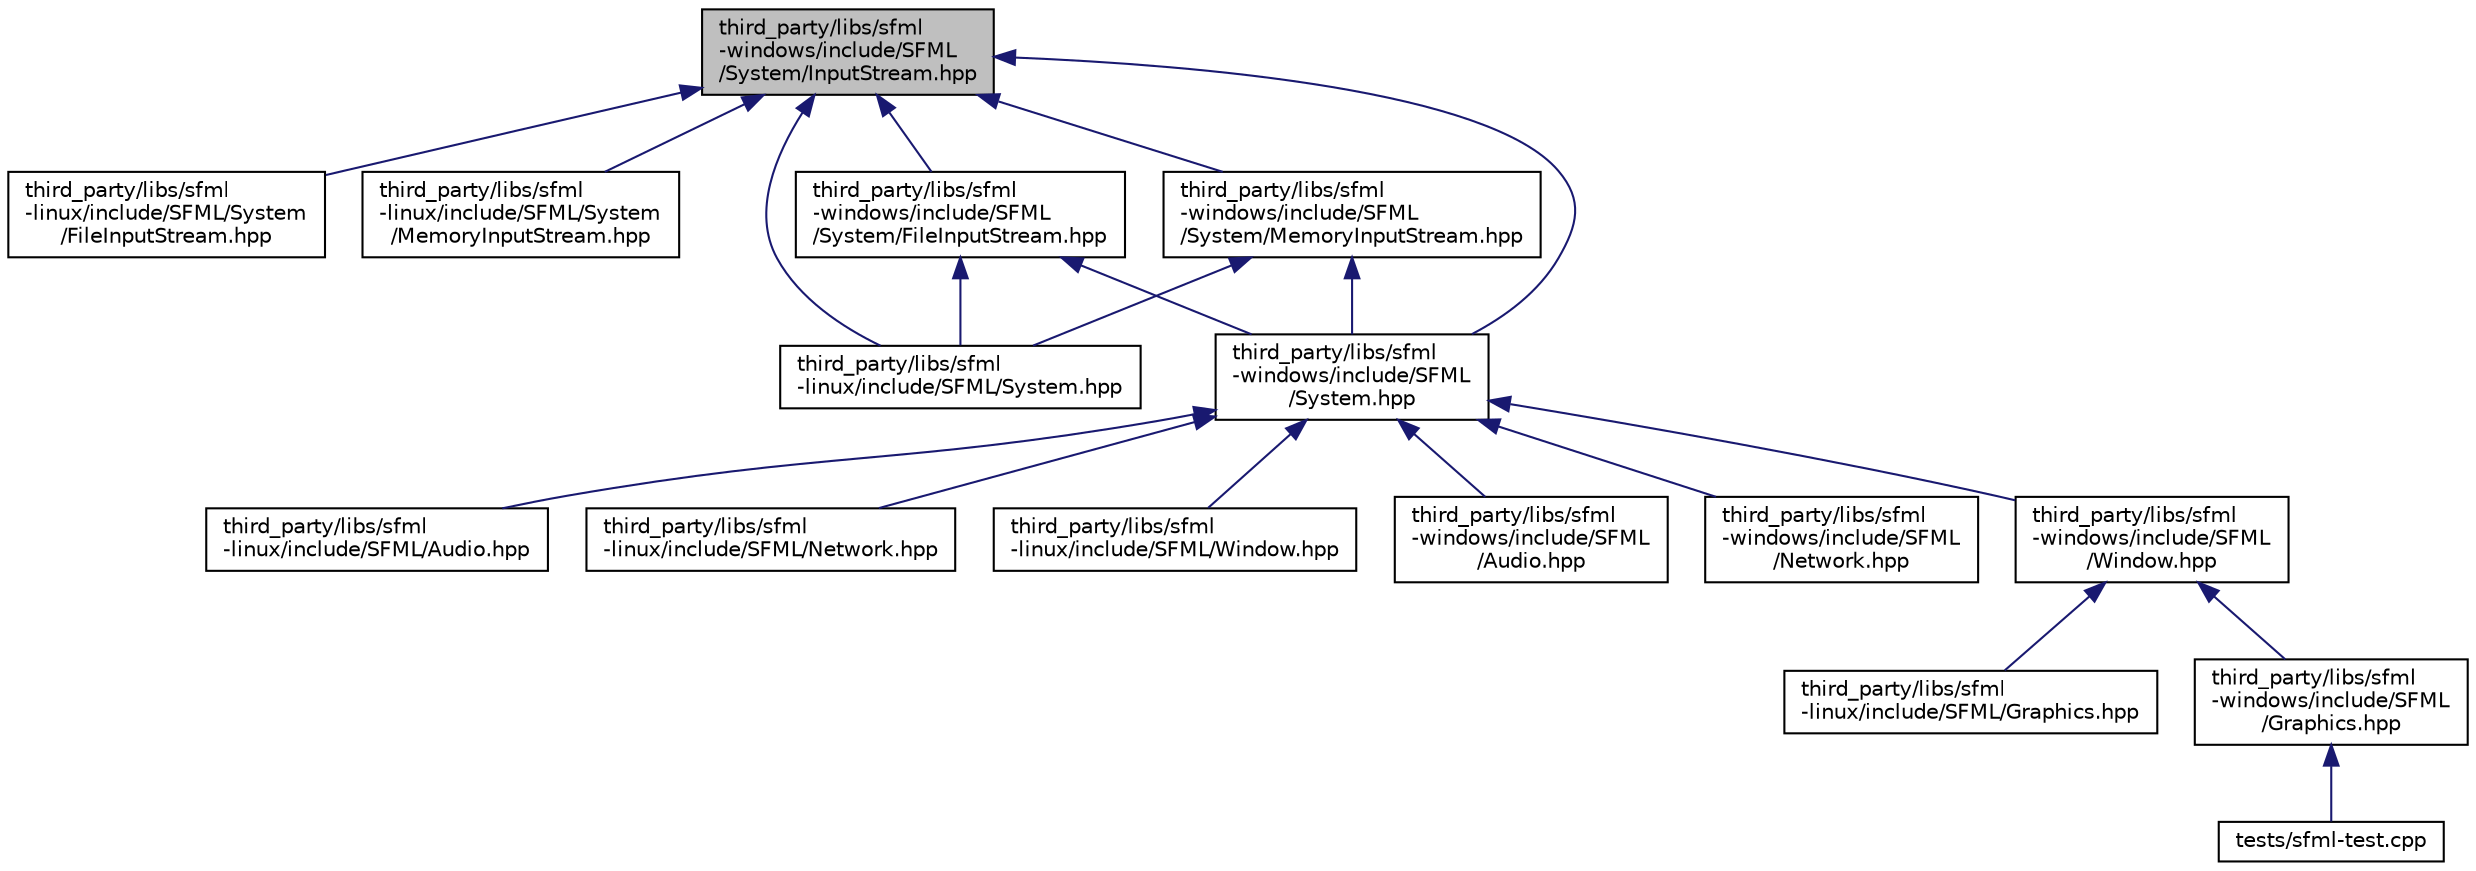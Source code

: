 digraph "third_party/libs/sfml-windows/include/SFML/System/InputStream.hpp"
{
 // LATEX_PDF_SIZE
  edge [fontname="Helvetica",fontsize="10",labelfontname="Helvetica",labelfontsize="10"];
  node [fontname="Helvetica",fontsize="10",shape=record];
  Node1 [label="third_party/libs/sfml\l-windows/include/SFML\l/System/InputStream.hpp",height=0.2,width=0.4,color="black", fillcolor="grey75", style="filled", fontcolor="black",tooltip=" "];
  Node1 -> Node2 [dir="back",color="midnightblue",fontsize="10",style="solid",fontname="Helvetica"];
  Node2 [label="third_party/libs/sfml\l-linux/include/SFML/System\l/FileInputStream.hpp",height=0.2,width=0.4,color="black", fillcolor="white", style="filled",URL="$sfml-linux_2include_2SFML_2System_2FileInputStream_8hpp.html",tooltip=" "];
  Node1 -> Node3 [dir="back",color="midnightblue",fontsize="10",style="solid",fontname="Helvetica"];
  Node3 [label="third_party/libs/sfml\l-linux/include/SFML/System\l/MemoryInputStream.hpp",height=0.2,width=0.4,color="black", fillcolor="white", style="filled",URL="$sfml-linux_2include_2SFML_2System_2MemoryInputStream_8hpp.html",tooltip=" "];
  Node1 -> Node4 [dir="back",color="midnightblue",fontsize="10",style="solid",fontname="Helvetica"];
  Node4 [label="third_party/libs/sfml\l-linux/include/SFML/System.hpp",height=0.2,width=0.4,color="black", fillcolor="white", style="filled",URL="$sfml-linux_2include_2SFML_2System_8hpp.html",tooltip=" "];
  Node1 -> Node5 [dir="back",color="midnightblue",fontsize="10",style="solid",fontname="Helvetica"];
  Node5 [label="third_party/libs/sfml\l-windows/include/SFML\l/System/FileInputStream.hpp",height=0.2,width=0.4,color="black", fillcolor="white", style="filled",URL="$sfml-windows_2include_2SFML_2System_2FileInputStream_8hpp.html",tooltip=" "];
  Node5 -> Node4 [dir="back",color="midnightblue",fontsize="10",style="solid",fontname="Helvetica"];
  Node5 -> Node6 [dir="back",color="midnightblue",fontsize="10",style="solid",fontname="Helvetica"];
  Node6 [label="third_party/libs/sfml\l-windows/include/SFML\l/System.hpp",height=0.2,width=0.4,color="black", fillcolor="white", style="filled",URL="$sfml-windows_2include_2SFML_2System_8hpp.html",tooltip=" "];
  Node6 -> Node7 [dir="back",color="midnightblue",fontsize="10",style="solid",fontname="Helvetica"];
  Node7 [label="third_party/libs/sfml\l-linux/include/SFML/Audio.hpp",height=0.2,width=0.4,color="black", fillcolor="white", style="filled",URL="$sfml-linux_2include_2SFML_2Audio_8hpp.html",tooltip=" "];
  Node6 -> Node8 [dir="back",color="midnightblue",fontsize="10",style="solid",fontname="Helvetica"];
  Node8 [label="third_party/libs/sfml\l-linux/include/SFML/Network.hpp",height=0.2,width=0.4,color="black", fillcolor="white", style="filled",URL="$sfml-linux_2include_2SFML_2Network_8hpp.html",tooltip=" "];
  Node6 -> Node9 [dir="back",color="midnightblue",fontsize="10",style="solid",fontname="Helvetica"];
  Node9 [label="third_party/libs/sfml\l-linux/include/SFML/Window.hpp",height=0.2,width=0.4,color="black", fillcolor="white", style="filled",URL="$sfml-linux_2include_2SFML_2Window_8hpp.html",tooltip=" "];
  Node6 -> Node10 [dir="back",color="midnightblue",fontsize="10",style="solid",fontname="Helvetica"];
  Node10 [label="third_party/libs/sfml\l-windows/include/SFML\l/Audio.hpp",height=0.2,width=0.4,color="black", fillcolor="white", style="filled",URL="$sfml-windows_2include_2SFML_2Audio_8hpp.html",tooltip=" "];
  Node6 -> Node11 [dir="back",color="midnightblue",fontsize="10",style="solid",fontname="Helvetica"];
  Node11 [label="third_party/libs/sfml\l-windows/include/SFML\l/Network.hpp",height=0.2,width=0.4,color="black", fillcolor="white", style="filled",URL="$sfml-windows_2include_2SFML_2Network_8hpp.html",tooltip=" "];
  Node6 -> Node12 [dir="back",color="midnightblue",fontsize="10",style="solid",fontname="Helvetica"];
  Node12 [label="third_party/libs/sfml\l-windows/include/SFML\l/Window.hpp",height=0.2,width=0.4,color="black", fillcolor="white", style="filled",URL="$sfml-windows_2include_2SFML_2Window_8hpp.html",tooltip=" "];
  Node12 -> Node13 [dir="back",color="midnightblue",fontsize="10",style="solid",fontname="Helvetica"];
  Node13 [label="third_party/libs/sfml\l-linux/include/SFML/Graphics.hpp",height=0.2,width=0.4,color="black", fillcolor="white", style="filled",URL="$sfml-linux_2include_2SFML_2Graphics_8hpp.html",tooltip=" "];
  Node12 -> Node14 [dir="back",color="midnightblue",fontsize="10",style="solid",fontname="Helvetica"];
  Node14 [label="third_party/libs/sfml\l-windows/include/SFML\l/Graphics.hpp",height=0.2,width=0.4,color="black", fillcolor="white", style="filled",URL="$sfml-windows_2include_2SFML_2Graphics_8hpp.html",tooltip=" "];
  Node14 -> Node15 [dir="back",color="midnightblue",fontsize="10",style="solid",fontname="Helvetica"];
  Node15 [label="tests/sfml-test.cpp",height=0.2,width=0.4,color="black", fillcolor="white", style="filled",URL="$sfml-test_8cpp.html",tooltip=" "];
  Node1 -> Node16 [dir="back",color="midnightblue",fontsize="10",style="solid",fontname="Helvetica"];
  Node16 [label="third_party/libs/sfml\l-windows/include/SFML\l/System/MemoryInputStream.hpp",height=0.2,width=0.4,color="black", fillcolor="white", style="filled",URL="$sfml-windows_2include_2SFML_2System_2MemoryInputStream_8hpp.html",tooltip=" "];
  Node16 -> Node4 [dir="back",color="midnightblue",fontsize="10",style="solid",fontname="Helvetica"];
  Node16 -> Node6 [dir="back",color="midnightblue",fontsize="10",style="solid",fontname="Helvetica"];
  Node1 -> Node6 [dir="back",color="midnightblue",fontsize="10",style="solid",fontname="Helvetica"];
}
